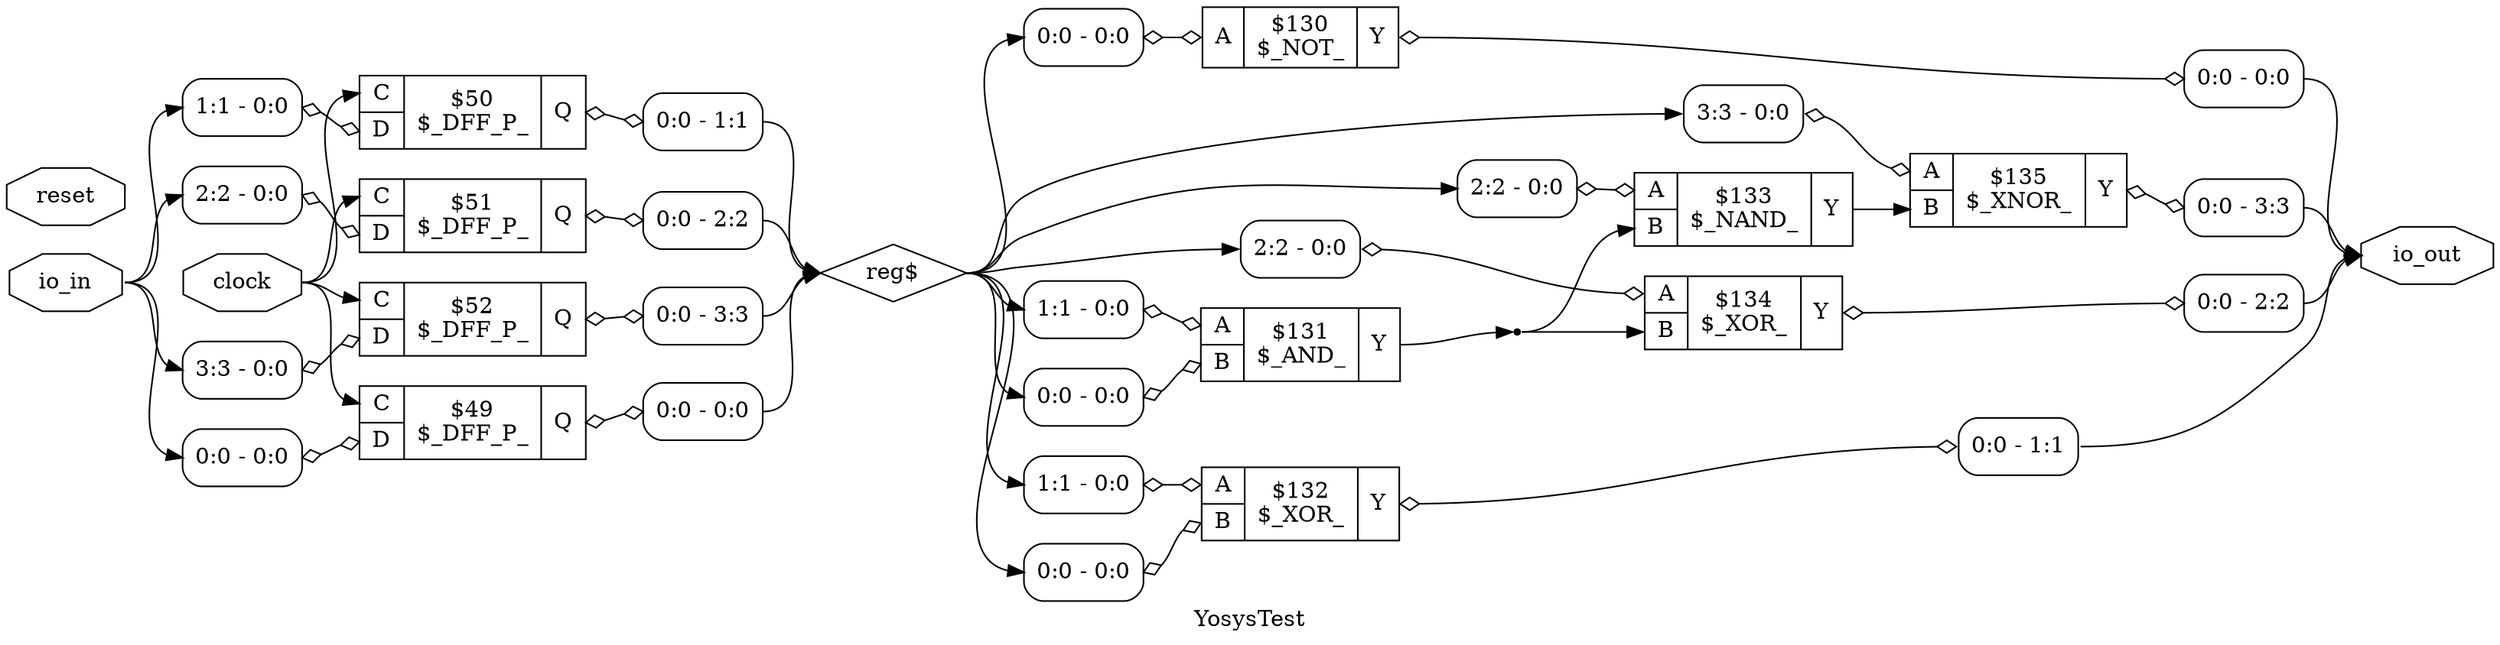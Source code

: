 digraph "YosysTest" {
label="YosysTest";
rankdir="LR";
remincross=true;
n3 [ shape=octagon, label="clock", color="black", fontcolor="black" ];
n4 [ shape=octagon, label="io_in", color="black", fontcolor="black" ];
n5 [ shape=octagon, label="io_out", color="black", fontcolor="black" ];
n6 [ shape=diamond, label="reg$", color="black", fontcolor="black" ];
n7 [ shape=octagon, label="reset", color="black", fontcolor="black" ];
c10 [ shape=record, label="{{<p8> A}|$130\n$_NOT_|{<p9> Y}}" ];
x0 [ shape=record, style=rounded, label="<s0> 0:0 - 0:0 " ];
x0:e -> c10:p8:w [arrowhead=odiamond, arrowtail=odiamond, dir=both, color="black", label=""];
x1 [ shape=record, style=rounded, label="<s0> 0:0 - 0:0 " ];
c10:p9:e -> x1:w [arrowhead=odiamond, arrowtail=odiamond, dir=both, color="black", label=""];
c12 [ shape=record, label="{{<p8> A|<p11> B}|$131\n$_AND_|{<p9> Y}}" ];
x2 [ shape=record, style=rounded, label="<s0> 1:1 - 0:0 " ];
x2:e -> c12:p8:w [arrowhead=odiamond, arrowtail=odiamond, dir=both, color="black", label=""];
x3 [ shape=record, style=rounded, label="<s0> 0:0 - 0:0 " ];
x3:e -> c12:p11:w [arrowhead=odiamond, arrowtail=odiamond, dir=both, color="black", label=""];
c13 [ shape=record, label="{{<p8> A|<p11> B}|$132\n$_XOR_|{<p9> Y}}" ];
x4 [ shape=record, style=rounded, label="<s0> 1:1 - 0:0 " ];
x4:e -> c13:p8:w [arrowhead=odiamond, arrowtail=odiamond, dir=both, color="black", label=""];
x5 [ shape=record, style=rounded, label="<s0> 0:0 - 0:0 " ];
x5:e -> c13:p11:w [arrowhead=odiamond, arrowtail=odiamond, dir=both, color="black", label=""];
x6 [ shape=record, style=rounded, label="<s0> 0:0 - 1:1 " ];
c13:p9:e -> x6:w [arrowhead=odiamond, arrowtail=odiamond, dir=both, color="black", label=""];
c14 [ shape=record, label="{{<p8> A|<p11> B}|$133\n$_NAND_|{<p9> Y}}" ];
x7 [ shape=record, style=rounded, label="<s0> 2:2 - 0:0 " ];
x7:e -> c14:p8:w [arrowhead=odiamond, arrowtail=odiamond, dir=both, color="black", label=""];
c15 [ shape=record, label="{{<p8> A|<p11> B}|$134\n$_XOR_|{<p9> Y}}" ];
x8 [ shape=record, style=rounded, label="<s0> 2:2 - 0:0 " ];
x8:e -> c15:p8:w [arrowhead=odiamond, arrowtail=odiamond, dir=both, color="black", label=""];
x9 [ shape=record, style=rounded, label="<s0> 0:0 - 2:2 " ];
c15:p9:e -> x9:w [arrowhead=odiamond, arrowtail=odiamond, dir=both, color="black", label=""];
c16 [ shape=record, label="{{<p8> A|<p11> B}|$135\n$_XNOR_|{<p9> Y}}" ];
x10 [ shape=record, style=rounded, label="<s0> 3:3 - 0:0 " ];
x10:e -> c16:p8:w [arrowhead=odiamond, arrowtail=odiamond, dir=both, color="black", label=""];
x11 [ shape=record, style=rounded, label="<s0> 0:0 - 3:3 " ];
c16:p9:e -> x11:w [arrowhead=odiamond, arrowtail=odiamond, dir=both, color="black", label=""];
c20 [ shape=record, label="{{<p17> C|<p18> D}|$49\n$_DFF_P_|{<p19> Q}}" ];
x12 [ shape=record, style=rounded, label="<s0> 0:0 - 0:0 " ];
x12:e -> c20:p18:w [arrowhead=odiamond, arrowtail=odiamond, dir=both, color="black", label=""];
x13 [ shape=record, style=rounded, label="<s0> 0:0 - 0:0 " ];
c20:p19:e -> x13:w [arrowhead=odiamond, arrowtail=odiamond, dir=both, color="black", label=""];
c21 [ shape=record, label="{{<p17> C|<p18> D}|$50\n$_DFF_P_|{<p19> Q}}" ];
x14 [ shape=record, style=rounded, label="<s0> 1:1 - 0:0 " ];
x14:e -> c21:p18:w [arrowhead=odiamond, arrowtail=odiamond, dir=both, color="black", label=""];
x15 [ shape=record, style=rounded, label="<s0> 0:0 - 1:1 " ];
c21:p19:e -> x15:w [arrowhead=odiamond, arrowtail=odiamond, dir=both, color="black", label=""];
c22 [ shape=record, label="{{<p17> C|<p18> D}|$51\n$_DFF_P_|{<p19> Q}}" ];
x16 [ shape=record, style=rounded, label="<s0> 2:2 - 0:0 " ];
x16:e -> c22:p18:w [arrowhead=odiamond, arrowtail=odiamond, dir=both, color="black", label=""];
x17 [ shape=record, style=rounded, label="<s0> 0:0 - 2:2 " ];
c22:p19:e -> x17:w [arrowhead=odiamond, arrowtail=odiamond, dir=both, color="black", label=""];
c23 [ shape=record, label="{{<p17> C|<p18> D}|$52\n$_DFF_P_|{<p19> Q}}" ];
x18 [ shape=record, style=rounded, label="<s0> 3:3 - 0:0 " ];
x18:e -> c23:p18:w [arrowhead=odiamond, arrowtail=odiamond, dir=both, color="black", label=""];
x19 [ shape=record, style=rounded, label="<s0> 0:0 - 3:3 " ];
c23:p19:e -> x19:w [arrowhead=odiamond, arrowtail=odiamond, dir=both, color="black", label=""];
n1 [ shape=point ];
c12:p9:e -> n1:w [color="black", label=""];
n1:e -> c14:p11:w [color="black", label=""];
n1:e -> c15:p11:w [color="black", label=""];
c14:p9:e -> c16:p11:w [color="black", label=""];
n3:e -> c20:p17:w [color="black", label=""];
n3:e -> c21:p17:w [color="black", label=""];
n3:e -> c22:p17:w [color="black", label=""];
n3:e -> c23:p17:w [color="black", label=""];
n4:e -> x12:s0:w [color="black", label=""];
n4:e -> x14:s0:w [color="black", label=""];
n4:e -> x16:s0:w [color="black", label=""];
n4:e -> x18:s0:w [color="black", label=""];
x11:s0:e -> n5:w [color="black", label=""];
x1:s0:e -> n5:w [color="black", label=""];
x6:s0:e -> n5:w [color="black", label=""];
x9:s0:e -> n5:w [color="black", label=""];
x13:s0:e -> n6:w [color="black", label=""];
x15:s0:e -> n6:w [color="black", label=""];
x17:s0:e -> n6:w [color="black", label=""];
x19:s0:e -> n6:w [color="black", label=""];
n6:e -> x0:s0:w [color="black", label=""];
n6:e -> x10:s0:w [color="black", label=""];
n6:e -> x2:s0:w [color="black", label=""];
n6:e -> x3:s0:w [color="black", label=""];
n6:e -> x4:s0:w [color="black", label=""];
n6:e -> x5:s0:w [color="black", label=""];
n6:e -> x7:s0:w [color="black", label=""];
n6:e -> x8:s0:w [color="black", label=""];
}
